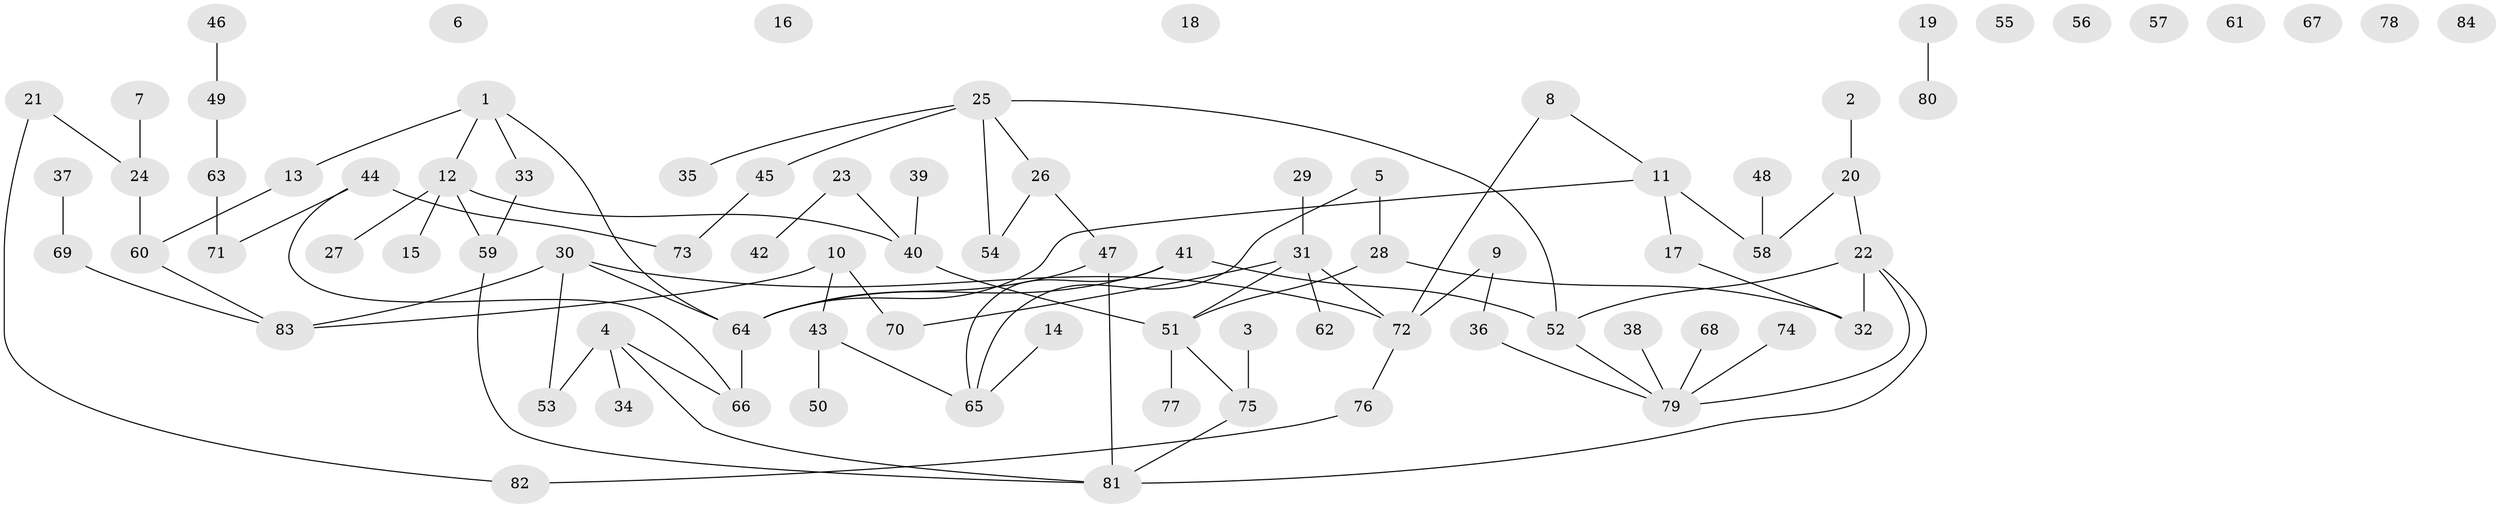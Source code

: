 // Generated by graph-tools (version 1.1) at 2025/00/03/09/25 03:00:50]
// undirected, 84 vertices, 93 edges
graph export_dot {
graph [start="1"]
  node [color=gray90,style=filled];
  1;
  2;
  3;
  4;
  5;
  6;
  7;
  8;
  9;
  10;
  11;
  12;
  13;
  14;
  15;
  16;
  17;
  18;
  19;
  20;
  21;
  22;
  23;
  24;
  25;
  26;
  27;
  28;
  29;
  30;
  31;
  32;
  33;
  34;
  35;
  36;
  37;
  38;
  39;
  40;
  41;
  42;
  43;
  44;
  45;
  46;
  47;
  48;
  49;
  50;
  51;
  52;
  53;
  54;
  55;
  56;
  57;
  58;
  59;
  60;
  61;
  62;
  63;
  64;
  65;
  66;
  67;
  68;
  69;
  70;
  71;
  72;
  73;
  74;
  75;
  76;
  77;
  78;
  79;
  80;
  81;
  82;
  83;
  84;
  1 -- 12;
  1 -- 13;
  1 -- 33;
  1 -- 64;
  2 -- 20;
  3 -- 75;
  4 -- 34;
  4 -- 53;
  4 -- 66;
  4 -- 81;
  5 -- 28;
  5 -- 65;
  7 -- 24;
  8 -- 11;
  8 -- 72;
  9 -- 36;
  9 -- 72;
  10 -- 43;
  10 -- 70;
  10 -- 83;
  11 -- 17;
  11 -- 58;
  11 -- 64;
  12 -- 15;
  12 -- 27;
  12 -- 40;
  12 -- 59;
  13 -- 60;
  14 -- 65;
  17 -- 32;
  19 -- 80;
  20 -- 22;
  20 -- 58;
  21 -- 24;
  21 -- 82;
  22 -- 32;
  22 -- 52;
  22 -- 79;
  22 -- 81;
  23 -- 40;
  23 -- 42;
  24 -- 60;
  25 -- 26;
  25 -- 35;
  25 -- 45;
  25 -- 52;
  25 -- 54;
  26 -- 47;
  26 -- 54;
  28 -- 32;
  28 -- 51;
  29 -- 31;
  30 -- 53;
  30 -- 64;
  30 -- 72;
  30 -- 83;
  31 -- 51;
  31 -- 62;
  31 -- 70;
  31 -- 72;
  33 -- 59;
  36 -- 79;
  37 -- 69;
  38 -- 79;
  39 -- 40;
  40 -- 51;
  41 -- 52;
  41 -- 64;
  41 -- 65;
  43 -- 50;
  43 -- 65;
  44 -- 66;
  44 -- 71;
  44 -- 73;
  45 -- 73;
  46 -- 49;
  47 -- 64;
  47 -- 81;
  48 -- 58;
  49 -- 63;
  51 -- 75;
  51 -- 77;
  52 -- 79;
  59 -- 81;
  60 -- 83;
  63 -- 71;
  64 -- 66;
  68 -- 79;
  69 -- 83;
  72 -- 76;
  74 -- 79;
  75 -- 81;
  76 -- 82;
}
